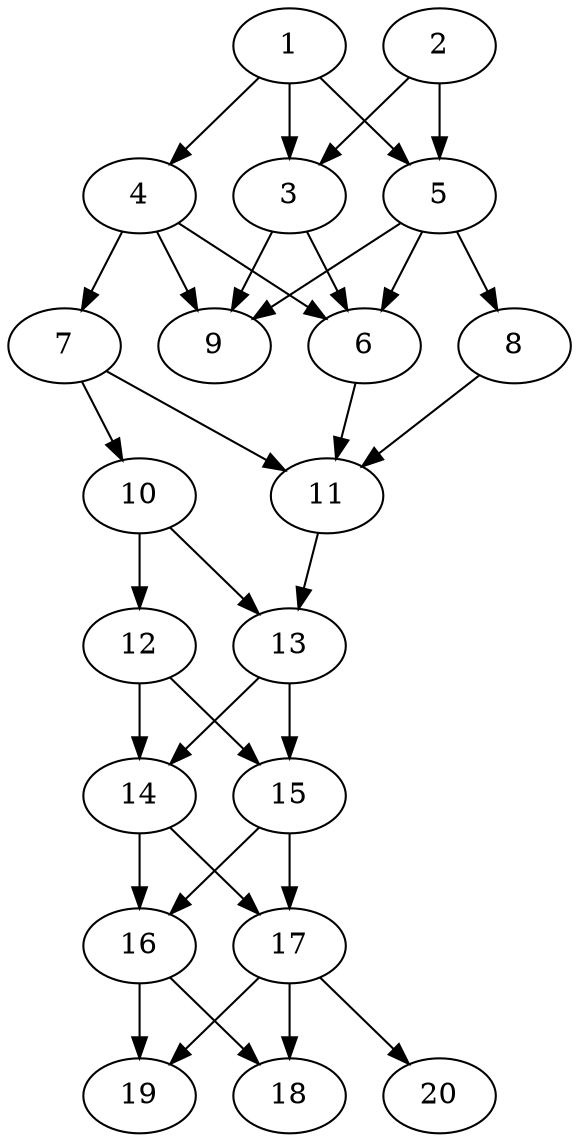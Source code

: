 // DAG automatically generated by daggen at Sat Jul 27 15:36:52 2019
// ./daggen --dot -n 20 --ccr 0.5 --fat 0.4 --regular 0.5 --density 0.8 --mindata 5242880 --maxdata 52428800 
digraph G {
  1 [size="30900224", alpha="0.14", expect_size="15450112"] 
  1 -> 3 [size ="15450112"]
  1 -> 4 [size ="15450112"]
  1 -> 5 [size ="15450112"]
  2 [size="22511616", alpha="0.06", expect_size="11255808"] 
  2 -> 3 [size ="11255808"]
  2 -> 5 [size ="11255808"]
  3 [size="104093696", alpha="0.00", expect_size="52046848"] 
  3 -> 6 [size ="52046848"]
  3 -> 9 [size ="52046848"]
  4 [size="60964864", alpha="0.11", expect_size="30482432"] 
  4 -> 6 [size ="30482432"]
  4 -> 7 [size ="30482432"]
  4 -> 9 [size ="30482432"]
  5 [size="12050432", alpha="0.20", expect_size="6025216"] 
  5 -> 6 [size ="6025216"]
  5 -> 8 [size ="6025216"]
  5 -> 9 [size ="6025216"]
  6 [size="27772928", alpha="0.12", expect_size="13886464"] 
  6 -> 11 [size ="13886464"]
  7 [size="79417344", alpha="0.20", expect_size="39708672"] 
  7 -> 10 [size ="39708672"]
  7 -> 11 [size ="39708672"]
  8 [size="66203648", alpha="0.03", expect_size="33101824"] 
  8 -> 11 [size ="33101824"]
  9 [size="39092224", alpha="0.08", expect_size="19546112"] 
  10 [size="62349312", alpha="0.18", expect_size="31174656"] 
  10 -> 12 [size ="31174656"]
  10 -> 13 [size ="31174656"]
  11 [size="16525312", alpha="0.18", expect_size="8262656"] 
  11 -> 13 [size ="8262656"]
  12 [size="82452480", alpha="0.10", expect_size="41226240"] 
  12 -> 14 [size ="41226240"]
  12 -> 15 [size ="41226240"]
  13 [size="14925824", alpha="0.14", expect_size="7462912"] 
  13 -> 14 [size ="7462912"]
  13 -> 15 [size ="7462912"]
  14 [size="16125952", alpha="0.16", expect_size="8062976"] 
  14 -> 16 [size ="8062976"]
  14 -> 17 [size ="8062976"]
  15 [size="67391488", alpha="0.09", expect_size="33695744"] 
  15 -> 16 [size ="33695744"]
  15 -> 17 [size ="33695744"]
  16 [size="66545664", alpha="0.14", expect_size="33272832"] 
  16 -> 18 [size ="33272832"]
  16 -> 19 [size ="33272832"]
  17 [size="29151232", alpha="0.08", expect_size="14575616"] 
  17 -> 18 [size ="14575616"]
  17 -> 19 [size ="14575616"]
  17 -> 20 [size ="14575616"]
  18 [size="28565504", alpha="0.09", expect_size="14282752"] 
  19 [size="44195840", alpha="0.11", expect_size="22097920"] 
  20 [size="81483776", alpha="0.19", expect_size="40741888"] 
}

